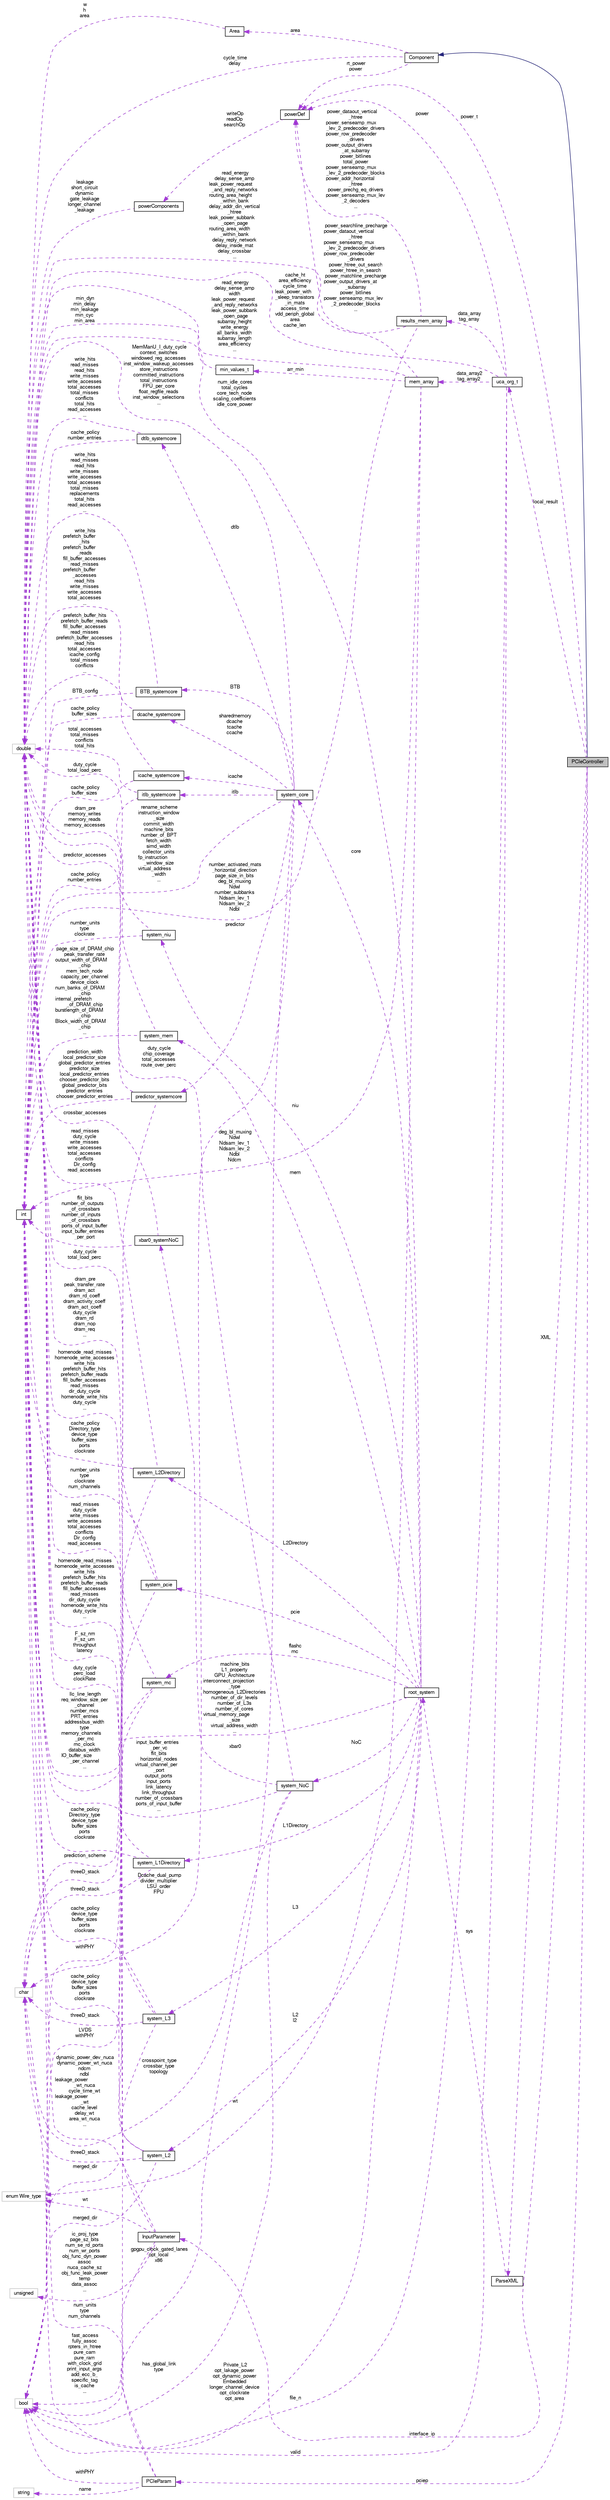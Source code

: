 digraph "PCIeController"
{
  bgcolor="transparent";
  edge [fontname="FreeSans",fontsize="10",labelfontname="FreeSans",labelfontsize="10"];
  node [fontname="FreeSans",fontsize="10",shape=record];
  rankdir="LR";
  Node2 [label="PCIeController",height=0.2,width=0.4,color="black", fillcolor="grey75", style="filled", fontcolor="black"];
  Node3 -> Node2 [dir="back",color="midnightblue",fontsize="10",style="solid",fontname="FreeSans"];
  Node3 [label="Component",height=0.2,width=0.4,color="black",URL="$classComponent.html"];
  Node4 -> Node3 [dir="back",color="darkorchid3",fontsize="10",style="dashed",label=" cycle_time\ndelay" ,fontname="FreeSans"];
  Node4 [label="double",height=0.2,width=0.4,color="grey75"];
  Node5 -> Node3 [dir="back",color="darkorchid3",fontsize="10",style="dashed",label=" rt_power\npower" ,fontname="FreeSans"];
  Node5 [label="powerDef",height=0.2,width=0.4,color="black",URL="$classpowerDef.html"];
  Node6 -> Node5 [dir="back",color="darkorchid3",fontsize="10",style="dashed",label=" writeOp\nreadOp\nsearchOp" ,fontname="FreeSans"];
  Node6 [label="powerComponents",height=0.2,width=0.4,color="black",URL="$classpowerComponents.html"];
  Node4 -> Node6 [dir="back",color="darkorchid3",fontsize="10",style="dashed",label=" leakage\nshort_circuit\ndynamic\ngate_leakage\nlonger_channel\l_leakage" ,fontname="FreeSans"];
  Node7 -> Node3 [dir="back",color="darkorchid3",fontsize="10",style="dashed",label=" area" ,fontname="FreeSans"];
  Node7 [label="Area",height=0.2,width=0.4,color="black",URL="$classArea.html"];
  Node4 -> Node7 [dir="back",color="darkorchid3",fontsize="10",style="dashed",label=" w\nh\narea" ,fontname="FreeSans"];
  Node8 -> Node2 [dir="back",color="darkorchid3",fontsize="10",style="dashed",label=" local_result" ,fontname="FreeSans"];
  Node8 [label="uca_org_t",height=0.2,width=0.4,color="black",URL="$classuca__org__t.html"];
  Node4 -> Node8 [dir="back",color="darkorchid3",fontsize="10",style="dashed",label=" cache_ht\narea_efficiency\ncycle_time\nleak_power_with\l_sleep_transistors\l_in_mats\naccess_time\nvdd_periph_global\narea\ncache_len" ,fontname="FreeSans"];
  Node9 -> Node8 [dir="back",color="darkorchid3",fontsize="10",style="dashed",label=" file_n" ,fontname="FreeSans"];
  Node9 [label="char",height=0.2,width=0.4,color="grey75"];
  Node5 -> Node8 [dir="back",color="darkorchid3",fontsize="10",style="dashed",label=" power" ,fontname="FreeSans"];
  Node10 -> Node8 [dir="back",color="darkorchid3",fontsize="10",style="dashed",label=" data_array2\ntag_array2" ,fontname="FreeSans"];
  Node10 [label="mem_array",height=0.2,width=0.4,color="black",URL="$classmem__array.html"];
  Node4 -> Node10 [dir="back",color="darkorchid3",fontsize="10",style="dashed",label=" read_energy\ndelay_sense_amp\nwidth\nleak_power_request\l_and_reply_networks\nleak_power_subbank\l_open_page\nsubarray_height\nwrite_energy\nall_banks_width\nsubarray_length\narea_efficiency\n..." ,fontname="FreeSans"];
  Node11 -> Node10 [dir="back",color="darkorchid3",fontsize="10",style="dashed",label=" arr_min" ,fontname="FreeSans"];
  Node11 [label="min_values_t",height=0.2,width=0.4,color="black",URL="$classmin__values__t.html"];
  Node4 -> Node11 [dir="back",color="darkorchid3",fontsize="10",style="dashed",label=" min_dyn\nmin_delay\nmin_leakage\nmin_cyc\nmin_area" ,fontname="FreeSans"];
  Node5 -> Node10 [dir="back",color="darkorchid3",fontsize="10",style="dashed",label=" power_searchline_precharge\npower_dataout_vertical\l_htree\npower_senseamp_mux\l_lev_2_predecoder_drivers\npower_row_predecoder\l_drivers\npower_htree_out_search\npower_htree_in_search\npower_matchline_precharge\npower_output_drivers_at\l_subarray\npower_bitlines\npower_senseamp_mux_lev\l_2_predecoder_blocks\n..." ,fontname="FreeSans"];
  Node12 -> Node10 [dir="back",color="darkorchid3",fontsize="10",style="dashed",label=" deg_bl_muxing\nNdwl\nNdsam_lev_1\nNdsam_lev_2\nNdbl\nNdcm" ,fontname="FreeSans"];
  Node12 [label="int",height=0.2,width=0.4,color="black",URL="$classint.html"];
  Node13 -> Node10 [dir="back",color="darkorchid3",fontsize="10",style="dashed",label=" wt" ,fontname="FreeSans"];
  Node13 [label="enum Wire_type",height=0.2,width=0.4,color="grey75"];
  Node14 -> Node8 [dir="back",color="darkorchid3",fontsize="10",style="dashed",label=" data_array\ntag_array" ,fontname="FreeSans"];
  Node14 [label="results_mem_array",height=0.2,width=0.4,color="black",URL="$structresults__mem__array.html"];
  Node4 -> Node14 [dir="back",color="darkorchid3",fontsize="10",style="dashed",label=" read_energy\ndelay_sense_amp\nleak_power_request\l_and_reply_networks\nrouting_area_height\l_within_bank\ndelay_addr_din_vertical\l_htree\nleak_power_subbank\l_open_page\nrouting_area_width\l_within_bank\ndelay_reply_network\ndelay_inside_mat\ndelay_crossbar\n..." ,fontname="FreeSans"];
  Node5 -> Node14 [dir="back",color="darkorchid3",fontsize="10",style="dashed",label=" power_dataout_vertical\l_htree\npower_senseamp_mux\l_lev_2_predecoder_drivers\npower_row_predecoder\l_drivers\npower_output_drivers\l_at_subarray\npower_bitlines\ntotal_power\npower_senseamp_mux\l_lev_2_predecoder_blocks\npower_addr_horizontal\l_htree\npower_prechg_eq_drivers\npower_senseamp_mux_lev\l_2_decoders\n..." ,fontname="FreeSans"];
  Node12 -> Node14 [dir="back",color="darkorchid3",fontsize="10",style="dashed",label=" number_activated_mats\l_horizontal_direction\npage_size_in_bits\ndeg_bl_muxing\nNdwl\nnumber_subbanks\nNdsam_lev_1\nNdsam_lev_2\nNdbl" ,fontname="FreeSans"];
  Node15 -> Node8 [dir="back",color="darkorchid3",fontsize="10",style="dashed",label=" valid" ,fontname="FreeSans"];
  Node15 [label="bool",height=0.2,width=0.4,color="grey75"];
  Node5 -> Node2 [dir="back",color="darkorchid3",fontsize="10",style="dashed",label=" power_t" ,fontname="FreeSans"];
  Node16 -> Node2 [dir="back",color="darkorchid3",fontsize="10",style="dashed",label=" pciep" ,fontname="FreeSans"];
  Node16 [label="PCIeParam",height=0.2,width=0.4,color="black",URL="$classPCIeParam.html"];
  Node4 -> Node16 [dir="back",color="darkorchid3",fontsize="10",style="dashed",label=" duty_cycle\nperc_load\nclockRate" ,fontname="FreeSans"];
  Node17 -> Node16 [dir="back",color="darkorchid3",fontsize="10",style="dashed",label=" name" ,fontname="FreeSans"];
  Node17 [label="string",height=0.2,width=0.4,color="grey75"];
  Node12 -> Node16 [dir="back",color="darkorchid3",fontsize="10",style="dashed",label=" num_units\ntype\nnum_channels" ,fontname="FreeSans"];
  Node15 -> Node16 [dir="back",color="darkorchid3",fontsize="10",style="dashed",label=" withPHY" ,fontname="FreeSans"];
  Node18 -> Node2 [dir="back",color="darkorchid3",fontsize="10",style="dashed",label=" interface_ip" ,fontname="FreeSans"];
  Node18 [label="InputParameter",height=0.2,width=0.4,color="black",URL="$classInputParameter.html"];
  Node4 -> Node18 [dir="back",color="darkorchid3",fontsize="10",style="dashed",label=" F_sz_nm\nF_sz_um\nthroughput\nlatency" ,fontname="FreeSans"];
  Node12 -> Node18 [dir="back",color="darkorchid3",fontsize="10",style="dashed",label=" dynamic_power_dev_nuca\ndynamic_power_wt_nuca\nndcm\nndbl\nleakage_power\l_wt_nuca\ncycle_time_wt\nleakage_power\l_wt\ncache_level\ndelay_wt\narea_wt_nuca\n..." ,fontname="FreeSans"];
  Node15 -> Node18 [dir="back",color="darkorchid3",fontsize="10",style="dashed",label=" fast_access\nfully_assoc\nrpters_in_htree\npure_cam\npure_ram\nwith_clock_grid\nprint_input_args\nadd_ecc_b_\nspecific_tag\nis_cache\n..." ,fontname="FreeSans"];
  Node13 -> Node18 [dir="back",color="darkorchid3",fontsize="10",style="dashed",label=" wt" ,fontname="FreeSans"];
  Node19 -> Node18 [dir="back",color="darkorchid3",fontsize="10",style="dashed",label=" ic_proj_type\npage_sz_bits\nnum_se_rd_ports\nnum_wr_ports\nobj_func_dyn_power\nassoc\nnuca_cache_sz\nobj_func_leak_power\ntemp\ndata_assoc\n..." ,fontname="FreeSans"];
  Node19 [label="unsigned",height=0.2,width=0.4,color="grey75"];
  Node20 -> Node2 [dir="back",color="darkorchid3",fontsize="10",style="dashed",label=" XML" ,fontname="FreeSans"];
  Node20 [label="ParseXML",height=0.2,width=0.4,color="black",URL="$classParseXML.html"];
  Node21 -> Node20 [dir="back",color="darkorchid3",fontsize="10",style="dashed",label=" sys" ,fontname="FreeSans"];
  Node21 [label="root_system",height=0.2,width=0.4,color="black",URL="$structroot__system.html"];
  Node22 -> Node21 [dir="back",color="darkorchid3",fontsize="10",style="dashed",label=" L2\nl2" ,fontname="FreeSans"];
  Node22 [label="system_L2",height=0.2,width=0.4,color="black",URL="$structsystem__L2.html"];
  Node4 -> Node22 [dir="back",color="darkorchid3",fontsize="10",style="dashed",label=" homenode_read_misses\nhomenode_write_accesses\nwrite_hits\nprefetch_buffer_hits\nprefetch_buffer_reads\nfill_buffer_accesses\nread_misses\ndir_duty_cycle\nhomenode_write_hits\nduty_cycle\n..." ,fontname="FreeSans"];
  Node9 -> Node22 [dir="back",color="darkorchid3",fontsize="10",style="dashed",label=" threeD_stack" ,fontname="FreeSans"];
  Node12 -> Node22 [dir="back",color="darkorchid3",fontsize="10",style="dashed",label=" cache_policy\ndevice_type\nbuffer_sizes\nports\nclockrate" ,fontname="FreeSans"];
  Node15 -> Node22 [dir="back",color="darkorchid3",fontsize="10",style="dashed",label=" merged_dir" ,fontname="FreeSans"];
  Node23 -> Node21 [dir="back",color="darkorchid3",fontsize="10",style="dashed",label=" L3" ,fontname="FreeSans"];
  Node23 [label="system_L3",height=0.2,width=0.4,color="black",URL="$structsystem__L3.html"];
  Node4 -> Node23 [dir="back",color="darkorchid3",fontsize="10",style="dashed",label=" homenode_read_misses\nhomenode_write_accesses\nwrite_hits\nprefetch_buffer_hits\nprefetch_buffer_reads\nfill_buffer_accesses\nread_misses\ndir_duty_cycle\nhomenode_write_hits\nduty_cycle\n..." ,fontname="FreeSans"];
  Node9 -> Node23 [dir="back",color="darkorchid3",fontsize="10",style="dashed",label=" threeD_stack" ,fontname="FreeSans"];
  Node12 -> Node23 [dir="back",color="darkorchid3",fontsize="10",style="dashed",label=" cache_policy\ndevice_type\nbuffer_sizes\nports\nclockrate" ,fontname="FreeSans"];
  Node15 -> Node23 [dir="back",color="darkorchid3",fontsize="10",style="dashed",label=" merged_dir" ,fontname="FreeSans"];
  Node4 -> Node21 [dir="back",color="darkorchid3",fontsize="10",style="dashed",label=" num_idle_cores\ntotal_cycles\ncore_tech_node\nscaling_coefficients\nidle_core_power" ,fontname="FreeSans"];
  Node24 -> Node21 [dir="back",color="darkorchid3",fontsize="10",style="dashed",label=" L2Directory" ,fontname="FreeSans"];
  Node24 [label="system_L2Directory",height=0.2,width=0.4,color="black",URL="$structsystem__L2Directory.html"];
  Node4 -> Node24 [dir="back",color="darkorchid3",fontsize="10",style="dashed",label=" read_misses\nduty_cycle\nwrite_misses\nwrite_accesses\ntotal_accesses\nconflicts\nDir_config\nread_accesses" ,fontname="FreeSans"];
  Node9 -> Node24 [dir="back",color="darkorchid3",fontsize="10",style="dashed",label=" threeD_stack" ,fontname="FreeSans"];
  Node12 -> Node24 [dir="back",color="darkorchid3",fontsize="10",style="dashed",label=" cache_policy\nDirectory_type\ndevice_type\nbuffer_sizes\nports\nclockrate" ,fontname="FreeSans"];
  Node25 -> Node21 [dir="back",color="darkorchid3",fontsize="10",style="dashed",label=" flashc\nmc" ,fontname="FreeSans"];
  Node25 [label="system_mc",height=0.2,width=0.4,color="black",URL="$structsystem__mc.html"];
  Node4 -> Node25 [dir="back",color="darkorchid3",fontsize="10",style="dashed",label=" dram_pre\npeak_transfer_rate\ndram_act\ndram_rd_coeff\ndram_activity_coeff\ndram_act_coeff\nduty_cycle\ndram_rd\ndram_nop\ndram_req\n..." ,fontname="FreeSans"];
  Node12 -> Node25 [dir="back",color="darkorchid3",fontsize="10",style="dashed",label=" llc_line_length\nreq_window_size_per\l_channel\nnumber_mcs\nPRT_entries\naddressbus_width\ntype\nmemory_channels\l_per_mc\nmc_clock\ndatabus_width\nIO_buffer_size\l_per_channel\n..." ,fontname="FreeSans"];
  Node15 -> Node25 [dir="back",color="darkorchid3",fontsize="10",style="dashed",label=" LVDS\nwithPHY" ,fontname="FreeSans"];
  Node26 -> Node21 [dir="back",color="darkorchid3",fontsize="10",style="dashed",label=" mem" ,fontname="FreeSans"];
  Node26 [label="system_mem",height=0.2,width=0.4,color="black",URL="$structsystem__mem.html"];
  Node4 -> Node26 [dir="back",color="darkorchid3",fontsize="10",style="dashed",label=" dram_pre\nmemory_writes\nmemory_reads\nmemory_accesses" ,fontname="FreeSans"];
  Node12 -> Node26 [dir="back",color="darkorchid3",fontsize="10",style="dashed",label=" page_size_of_DRAM_chip\npeak_transfer_rate\noutput_width_of_DRAM\l_chip\nmem_tech_node\ncapacity_per_channel\ndevice_clock\nnum_banks_of_DRAM\l_chip\ninternal_prefetch\l_of_DRAM_chip\nburstlength_of_DRAM\l_chip\nBlock_width_of_DRAM\l_chip\n..." ,fontname="FreeSans"];
  Node27 -> Node21 [dir="back",color="darkorchid3",fontsize="10",style="dashed",label=" L1Directory" ,fontname="FreeSans"];
  Node27 [label="system_L1Directory",height=0.2,width=0.4,color="black",URL="$structsystem__L1Directory.html"];
  Node4 -> Node27 [dir="back",color="darkorchid3",fontsize="10",style="dashed",label=" read_misses\nduty_cycle\nwrite_misses\nwrite_accesses\ntotal_accesses\nconflicts\nDir_config\nread_accesses" ,fontname="FreeSans"];
  Node9 -> Node27 [dir="back",color="darkorchid3",fontsize="10",style="dashed",label=" threeD_stack" ,fontname="FreeSans"];
  Node12 -> Node27 [dir="back",color="darkorchid3",fontsize="10",style="dashed",label=" cache_policy\nDirectory_type\ndevice_type\nbuffer_sizes\nports\nclockrate" ,fontname="FreeSans"];
  Node28 -> Node21 [dir="back",color="darkorchid3",fontsize="10",style="dashed",label=" niu" ,fontname="FreeSans"];
  Node28 [label="system_niu",height=0.2,width=0.4,color="black",URL="$structsystem__niu.html"];
  Node4 -> Node28 [dir="back",color="darkorchid3",fontsize="10",style="dashed",label=" duty_cycle\ntotal_load_perc" ,fontname="FreeSans"];
  Node12 -> Node28 [dir="back",color="darkorchid3",fontsize="10",style="dashed",label=" number_units\ntype\nclockrate" ,fontname="FreeSans"];
  Node29 -> Node21 [dir="back",color="darkorchid3",fontsize="10",style="dashed",label=" core" ,fontname="FreeSans"];
  Node29 [label="system_core",height=0.2,width=0.4,color="black",URL="$structsystem__core.html"];
  Node30 -> Node29 [dir="back",color="darkorchid3",fontsize="10",style="dashed",label=" predictor" ,fontname="FreeSans"];
  Node30 [label="predictor_systemcore",height=0.2,width=0.4,color="black",URL="$structpredictor__systemcore.html"];
  Node4 -> Node30 [dir="back",color="darkorchid3",fontsize="10",style="dashed",label=" predictor_accesses" ,fontname="FreeSans"];
  Node9 -> Node30 [dir="back",color="darkorchid3",fontsize="10",style="dashed",label=" prediction_scheme" ,fontname="FreeSans"];
  Node12 -> Node30 [dir="back",color="darkorchid3",fontsize="10",style="dashed",label=" prediction_width\nlocal_predictor_size\nglobal_predictor_entries\npredictor_size\nlocal_predictor_entries\nchooser_predictor_bits\nglobal_predictor_bits\npredictor_entries\nchooser_predictor_entries" ,fontname="FreeSans"];
  Node31 -> Node29 [dir="back",color="darkorchid3",fontsize="10",style="dashed",label=" BTB" ,fontname="FreeSans"];
  Node31 [label="BTB_systemcore",height=0.2,width=0.4,color="black",URL="$structBTB__systemcore.html"];
  Node4 -> Node31 [dir="back",color="darkorchid3",fontsize="10",style="dashed",label=" write_hits\nread_misses\nread_hits\nwrite_misses\nwrite_accesses\ntotal_accesses\ntotal_misses\nreplacements\ntotal_hits\nread_accesses\n..." ,fontname="FreeSans"];
  Node12 -> Node31 [dir="back",color="darkorchid3",fontsize="10",style="dashed",label=" BTB_config" ,fontname="FreeSans"];
  Node4 -> Node29 [dir="back",color="darkorchid3",fontsize="10",style="dashed",label=" MemManU_I_duty_cycle\ncontext_switches\nwindowed_reg_accesses\ninst_window_wakeup_accesses\nstore_instructions\ncommitted_instructions\ntotal_instructions\nFPU_per_core\nfloat_regfile_reads\ninst_window_selections\n..." ,fontname="FreeSans"];
  Node32 -> Node29 [dir="back",color="darkorchid3",fontsize="10",style="dashed",label=" itlb" ,fontname="FreeSans"];
  Node32 [label="itlb_systemcore",height=0.2,width=0.4,color="black",URL="$structitlb__systemcore.html"];
  Node4 -> Node32 [dir="back",color="darkorchid3",fontsize="10",style="dashed",label=" total_accesses\ntotal_misses\nconflicts\ntotal_hits" ,fontname="FreeSans"];
  Node12 -> Node32 [dir="back",color="darkorchid3",fontsize="10",style="dashed",label=" cache_policy\nnumber_entries" ,fontname="FreeSans"];
  Node33 -> Node29 [dir="back",color="darkorchid3",fontsize="10",style="dashed",label=" icache" ,fontname="FreeSans"];
  Node33 [label="icache_systemcore",height=0.2,width=0.4,color="black",URL="$structicache__systemcore.html"];
  Node4 -> Node33 [dir="back",color="darkorchid3",fontsize="10",style="dashed",label=" prefetch_buffer_hits\nprefetch_buffer_reads\nfill_buffer_accesses\nread_misses\nprefetch_buffer_accesses\nread_hits\ntotal_accesses\nicache_config\ntotal_misses\nconflicts\n..." ,fontname="FreeSans"];
  Node12 -> Node33 [dir="back",color="darkorchid3",fontsize="10",style="dashed",label=" cache_policy\nbuffer_sizes" ,fontname="FreeSans"];
  Node9 -> Node29 [dir="back",color="darkorchid3",fontsize="10",style="dashed",label=" Dcache_dual_pump\ndivider_multiplier\nLSU_order\nFPU" ,fontname="FreeSans"];
  Node12 -> Node29 [dir="back",color="darkorchid3",fontsize="10",style="dashed",label=" rename_scheme\ninstruction_window\l_size\ncommit_width\nmachine_bits\nnumber_of_BPT\nfetch_width\nsimd_width\ncollector_units\nfp_instruction\l_window_size\nvirtual_address\l_width\n..." ,fontname="FreeSans"];
  Node34 -> Node29 [dir="back",color="darkorchid3",fontsize="10",style="dashed",label=" sharedmemory\ndcache\ntcache\nccache" ,fontname="FreeSans"];
  Node34 [label="dcache_systemcore",height=0.2,width=0.4,color="black",URL="$structdcache__systemcore.html"];
  Node4 -> Node34 [dir="back",color="darkorchid3",fontsize="10",style="dashed",label=" write_hits\nprefetch_buffer\l_hits\nprefetch_buffer\l_reads\nfill_buffer_accesses\nread_misses\nprefetch_buffer\l_accesses\nread_hits\nwrite_misses\nwrite_accesses\ntotal_accesses\n..." ,fontname="FreeSans"];
  Node12 -> Node34 [dir="back",color="darkorchid3",fontsize="10",style="dashed",label=" cache_policy\nbuffer_sizes" ,fontname="FreeSans"];
  Node15 -> Node29 [dir="back",color="darkorchid3",fontsize="10",style="dashed",label=" gpgpu_clock_gated_lanes\nopt_local\nx86" ,fontname="FreeSans"];
  Node35 -> Node29 [dir="back",color="darkorchid3",fontsize="10",style="dashed",label=" dtlb" ,fontname="FreeSans"];
  Node35 [label="dtlb_systemcore",height=0.2,width=0.4,color="black",URL="$structdtlb__systemcore.html"];
  Node4 -> Node35 [dir="back",color="darkorchid3",fontsize="10",style="dashed",label=" write_hits\nread_misses\nread_hits\nwrite_misses\nwrite_accesses\ntotal_accesses\ntotal_misses\nconflicts\ntotal_hits\nread_accesses\n..." ,fontname="FreeSans"];
  Node12 -> Node35 [dir="back",color="darkorchid3",fontsize="10",style="dashed",label=" cache_policy\nnumber_entries" ,fontname="FreeSans"];
  Node12 -> Node21 [dir="back",color="darkorchid3",fontsize="10",style="dashed",label=" machine_bits\nL1_property\nGPU_Architecture\ninterconnect_projection\l_type\nhomogeneous_L2Directories\nnumber_of_dir_levels\nnumber_of_L3s\nnumber_of_cores\nvirtual_memory_page\l_size\nvirtual_address_width\n..." ,fontname="FreeSans"];
  Node15 -> Node21 [dir="back",color="darkorchid3",fontsize="10",style="dashed",label=" Private_L2\nopt_lakage_power\nopt_dynamic_power\nEmbedded\nlonger_channel_device\nopt_clockrate\nopt_area" ,fontname="FreeSans"];
  Node36 -> Node21 [dir="back",color="darkorchid3",fontsize="10",style="dashed",label=" NoC" ,fontname="FreeSans"];
  Node36 [label="system_NoC",height=0.2,width=0.4,color="black",URL="$structsystem__NoC.html"];
  Node4 -> Node36 [dir="back",color="darkorchid3",fontsize="10",style="dashed",label=" duty_cycle\nchip_coverage\ntotal_accesses\nroute_over_perc" ,fontname="FreeSans"];
  Node9 -> Node36 [dir="back",color="darkorchid3",fontsize="10",style="dashed",label=" crosspoint_type\ncrossbar_type\ntopology" ,fontname="FreeSans"];
  Node12 -> Node36 [dir="back",color="darkorchid3",fontsize="10",style="dashed",label=" input_buffer_entries\l_per_vc\nflit_bits\nhorizontal_nodes\nvirtual_channel_per\l_port\noutput_ports\ninput_ports\nlink_latency\nlink_throughput\nnumber_of_crossbars\nports_of_input_buffer\n..." ,fontname="FreeSans"];
  Node15 -> Node36 [dir="back",color="darkorchid3",fontsize="10",style="dashed",label=" has_global_link\ntype" ,fontname="FreeSans"];
  Node37 -> Node36 [dir="back",color="darkorchid3",fontsize="10",style="dashed",label=" xbar0" ,fontname="FreeSans"];
  Node37 [label="xbar0_systemNoC",height=0.2,width=0.4,color="black",URL="$structxbar0__systemNoC.html"];
  Node4 -> Node37 [dir="back",color="darkorchid3",fontsize="10",style="dashed",label=" crossbar_accesses" ,fontname="FreeSans"];
  Node12 -> Node37 [dir="back",color="darkorchid3",fontsize="10",style="dashed",label=" flit_bits\nnumber_of_outputs\l_of_crossbars\nnumber_of_inputs\l_of_crossbars\nports_of_input_buffer\ninput_buffer_entries\l_per_port" ,fontname="FreeSans"];
  Node38 -> Node21 [dir="back",color="darkorchid3",fontsize="10",style="dashed",label=" pcie" ,fontname="FreeSans"];
  Node38 [label="system_pcie",height=0.2,width=0.4,color="black",URL="$structsystem__pcie.html"];
  Node4 -> Node38 [dir="back",color="darkorchid3",fontsize="10",style="dashed",label=" duty_cycle\ntotal_load_perc" ,fontname="FreeSans"];
  Node12 -> Node38 [dir="back",color="darkorchid3",fontsize="10",style="dashed",label=" number_units\ntype\nclockrate\nnum_channels" ,fontname="FreeSans"];
  Node15 -> Node38 [dir="back",color="darkorchid3",fontsize="10",style="dashed",label=" withPHY" ,fontname="FreeSans"];
}
